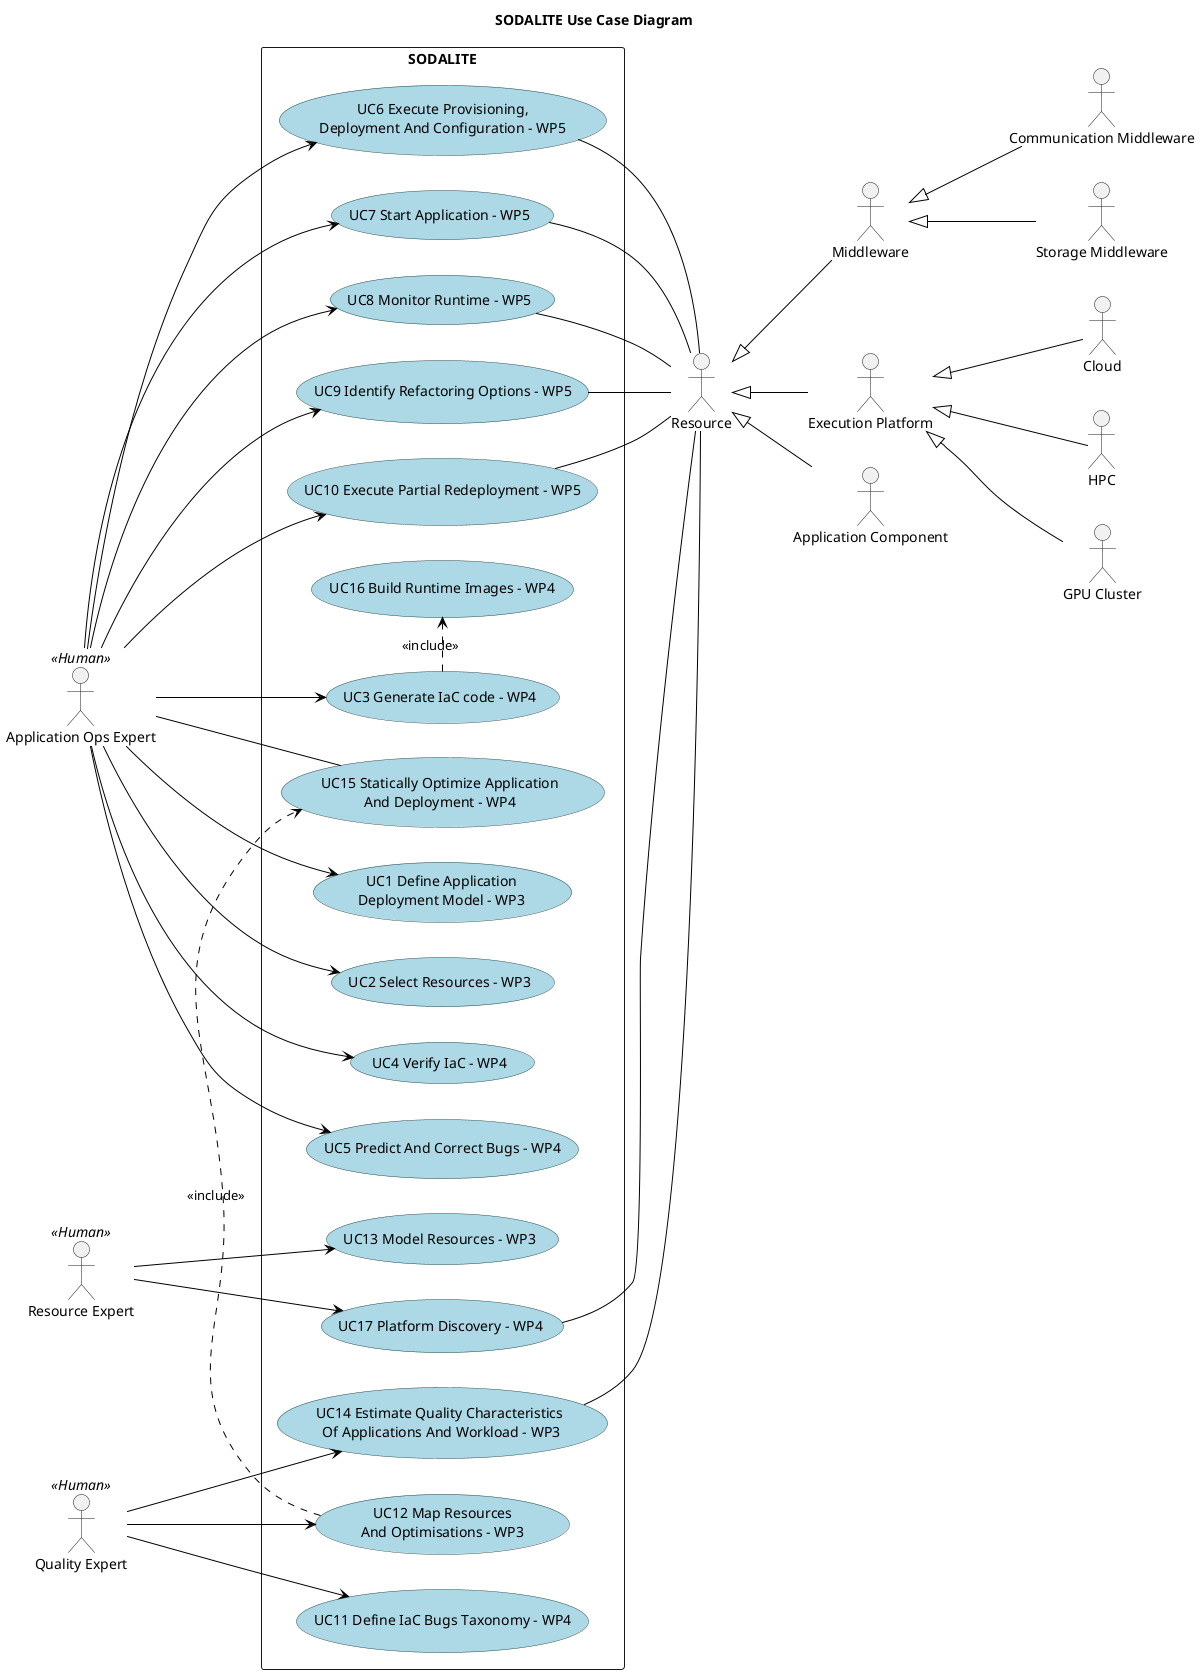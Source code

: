 @startuml 

title SODALITE Use Case Diagram

left to right direction

skinparam usecase {
    BackgroundColor LightBlue
    BorderColor DarkSlateGray

    BackgroundColor<< Main >> YellowGreen
    BorderColor<< Main >> YellowGreen

    ArrowColor Black
    ActorBorderColor black
    ActorFontName Courier

    ActorBackgroundColor<< Human >> Gold
}



'Define use cases
rectangle SODALITE {
    (UC1 Define Application\nDeployment Model - WP3) as (DefineApplicationDeploymentModelWP3)
    (UC2 Select Resources - WP3) as (SelectResourcesWP3)
    (UC3 Generate IaC code - WP4) as (GenerateIaCcodeWP4)
    (UC4 Verify IaC - WP4) as (VerifyIaCWP4)
    (UC5 Predict And Correct Bugs - WP4) as (PredictAndCorrectBugsWP4)
    (UC6 Execute Provisioning,\nDeployment And Configuration - WP5) as (ExecuteProvisioningDeploymentAndConfigurationWP5)
    (UC7 Start Application - WP5) as (StartApplicationWP5)
    (UC8 Monitor Runtime - WP5) as (MonitorRuntimeWP5)
    (UC9 Identify Refactoring Options - WP5) as (IdentifyRefactoringOptionsWP5)
    (UC10 Execute Partial Redeployment - WP5) as (ExecutePartialRedeploymentWP5)
    (UC11 Define IaC Bugs Taxonomy - WP4) as (DefineIaCBugsTaxonomyWP4)
    (UC12 Map Resources\nAnd Optimisations - WP3) as (MapResourcesAndOptimisationsWP3)
    (UC13 Model Resources - WP3) as (ModelResourcesWP3)
    (UC14 Estimate Quality Characteristics\n Of Applications And Workload - WP3) as (EstimateQualityCharacteristicsOfApplicationsAndWorkloadWP4)
    (UC15 Statically Optimize Application\nAnd Deployment - WP4) as (StaticallyOptimizeApplicationandDeploymentWP4)
    (UC16 Build Runtime Images - WP4) as (BuildRuntimeImagesWP4)
    (UC17 Platform Discovery - WP4) as (PlatformDiscoveryWP4)
}

'Define user actors
:Application Ops Expert: << Human >> as AppOpsExp
:Resource Expert: << Human >>as ResourceExp
:Quality Expert: << Human >>as QualityExp

'Define resource actors
:Resource: as Resource
:Storage Middleware: as StorageMiddleware
:Communication Middleware: as CommunicationMiddleware
:Middleware: as Middleware
:GPU Cluster: as GPUCluster
:Cloud: as Cloud
:HPC: as HPC
:Execution Platform: as ExecPlatform
:Application Component: as AppComponent

'Define extension/generalization
HPC -up-|> ExecPlatform
Cloud -up-|> ExecPlatform
GPUCluster -up-|> ExecPlatform

CommunicationMiddleware -up-|> Middleware
StorageMiddleware -up-|> Middleware

AppComponent -up-|> Resource
ExecPlatform -up-|> Resource
Middleware -up-|> Resource

'Definition of relations/actions
AppOpsExp --> (DefineApplicationDeploymentModelWP3)
AppOpsExp --> (SelectResourcesWP3)
AppOpsExp --> (GenerateIaCcodeWP4)
AppOpsExp --> (VerifyIaCWP4)
AppOpsExp --> (PredictAndCorrectBugsWP4)
AppOpsExp --> (ExecuteProvisioningDeploymentAndConfigurationWP5)
AppOpsExp --> (StartApplicationWP5)
AppOpsExp --> (MonitorRuntimeWP5)
AppOpsExp --> (IdentifyRefactoringOptionsWP5)
AppOpsExp --> (ExecutePartialRedeploymentWP5)
AppOpsExp -- (StaticallyOptimizeApplicationandDeploymentWP4)
(GenerateIaCcodeWP4) .> (BuildRuntimeImagesWP4): <<include>>

QualityExp --> (DefineIaCBugsTaxonomyWP4)
QualityExp --> (EstimateQualityCharacteristicsOfApplicationsAndWorkloadWP4)
QualityExp --> (MapResourcesAndOptimisationsWP3)

ResourceExp --> (ModelResourcesWP3)
ResourceExp --> (PlatformDiscoveryWP4)

(MapResourcesAndOptimisationsWP3) .> (StaticallyOptimizeApplicationandDeploymentWP4): <<include>>

(ExecuteProvisioningDeploymentAndConfigurationWP5) -- Resource
(MonitorRuntimeWP5) -- Resource
(IdentifyRefactoringOptionsWP5) -- Resource
(ExecutePartialRedeploymentWP5) -- Resource
(EstimateQualityCharacteristicsOfApplicationsAndWorkloadWP4) -- Resource
(StartApplicationWP5) -- Resource
(PlatformDiscoveryWP4) -- Resource

@enduml
